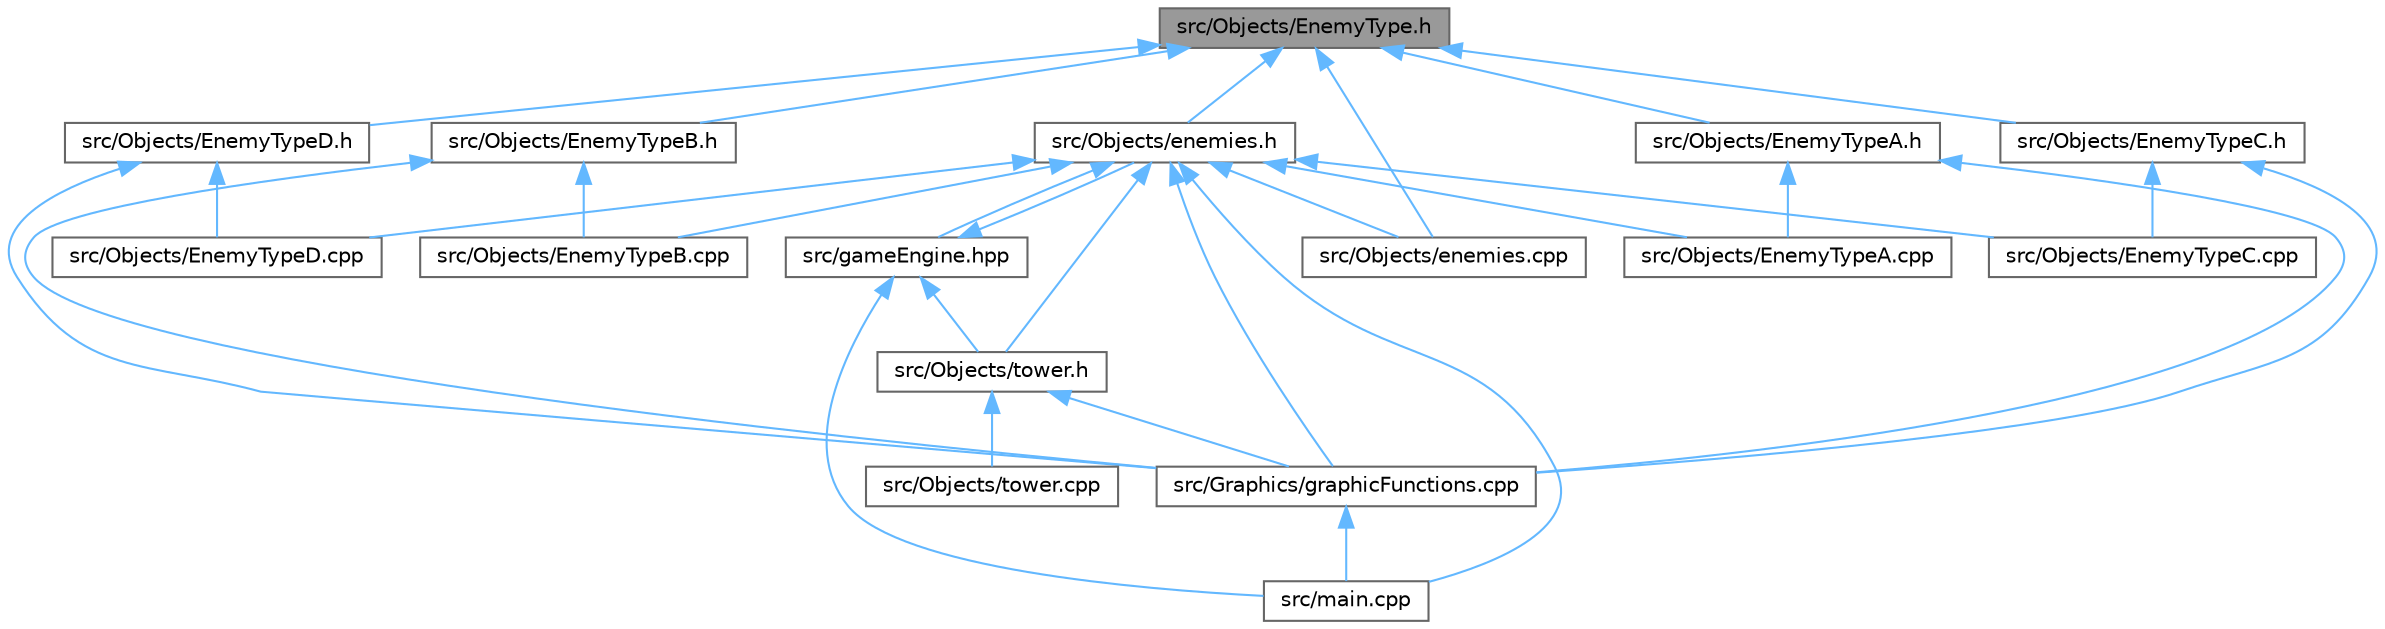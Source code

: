 digraph "src/Objects/EnemyType.h"
{
 // LATEX_PDF_SIZE
  bgcolor="transparent";
  edge [fontname=Helvetica,fontsize=10,labelfontname=Helvetica,labelfontsize=10];
  node [fontname=Helvetica,fontsize=10,shape=box,height=0.2,width=0.4];
  Node1 [id="Node000001",label="src/Objects/EnemyType.h",height=0.2,width=0.4,color="gray40", fillcolor="grey60", style="filled", fontcolor="black",tooltip=" "];
  Node1 -> Node2 [id="edge1_Node000001_Node000002",dir="back",color="steelblue1",style="solid",tooltip=" "];
  Node2 [id="Node000002",label="src/Objects/EnemyTypeA.h",height=0.2,width=0.4,color="grey40", fillcolor="white", style="filled",URL="$_enemy_type_a_8h.html",tooltip=" "];
  Node2 -> Node3 [id="edge2_Node000002_Node000003",dir="back",color="steelblue1",style="solid",tooltip=" "];
  Node3 [id="Node000003",label="src/Graphics/graphicFunctions.cpp",height=0.2,width=0.4,color="grey40", fillcolor="white", style="filled",URL="$graphic_functions_8cpp.html",tooltip=" "];
  Node3 -> Node4 [id="edge3_Node000003_Node000004",dir="back",color="steelblue1",style="solid",tooltip=" "];
  Node4 [id="Node000004",label="src/main.cpp",height=0.2,width=0.4,color="grey40", fillcolor="white", style="filled",URL="$main_8cpp.html",tooltip=" "];
  Node2 -> Node5 [id="edge4_Node000002_Node000005",dir="back",color="steelblue1",style="solid",tooltip=" "];
  Node5 [id="Node000005",label="src/Objects/EnemyTypeA.cpp",height=0.2,width=0.4,color="grey40", fillcolor="white", style="filled",URL="$_enemy_type_a_8cpp.html",tooltip=" "];
  Node1 -> Node6 [id="edge5_Node000001_Node000006",dir="back",color="steelblue1",style="solid",tooltip=" "];
  Node6 [id="Node000006",label="src/Objects/EnemyTypeB.h",height=0.2,width=0.4,color="grey40", fillcolor="white", style="filled",URL="$_enemy_type_b_8h.html",tooltip=" "];
  Node6 -> Node3 [id="edge6_Node000006_Node000003",dir="back",color="steelblue1",style="solid",tooltip=" "];
  Node6 -> Node7 [id="edge7_Node000006_Node000007",dir="back",color="steelblue1",style="solid",tooltip=" "];
  Node7 [id="Node000007",label="src/Objects/EnemyTypeB.cpp",height=0.2,width=0.4,color="grey40", fillcolor="white", style="filled",URL="$_enemy_type_b_8cpp.html",tooltip=" "];
  Node1 -> Node8 [id="edge8_Node000001_Node000008",dir="back",color="steelblue1",style="solid",tooltip=" "];
  Node8 [id="Node000008",label="src/Objects/EnemyTypeC.h",height=0.2,width=0.4,color="grey40", fillcolor="white", style="filled",URL="$_enemy_type_c_8h.html",tooltip=" "];
  Node8 -> Node3 [id="edge9_Node000008_Node000003",dir="back",color="steelblue1",style="solid",tooltip=" "];
  Node8 -> Node9 [id="edge10_Node000008_Node000009",dir="back",color="steelblue1",style="solid",tooltip=" "];
  Node9 [id="Node000009",label="src/Objects/EnemyTypeC.cpp",height=0.2,width=0.4,color="grey40", fillcolor="white", style="filled",URL="$_enemy_type_c_8cpp.html",tooltip=" "];
  Node1 -> Node10 [id="edge11_Node000001_Node000010",dir="back",color="steelblue1",style="solid",tooltip=" "];
  Node10 [id="Node000010",label="src/Objects/EnemyTypeD.h",height=0.2,width=0.4,color="grey40", fillcolor="white", style="filled",URL="$_enemy_type_d_8h.html",tooltip=" "];
  Node10 -> Node3 [id="edge12_Node000010_Node000003",dir="back",color="steelblue1",style="solid",tooltip=" "];
  Node10 -> Node11 [id="edge13_Node000010_Node000011",dir="back",color="steelblue1",style="solid",tooltip=" "];
  Node11 [id="Node000011",label="src/Objects/EnemyTypeD.cpp",height=0.2,width=0.4,color="grey40", fillcolor="white", style="filled",URL="$_enemy_type_d_8cpp.html",tooltip=" "];
  Node1 -> Node12 [id="edge14_Node000001_Node000012",dir="back",color="steelblue1",style="solid",tooltip=" "];
  Node12 [id="Node000012",label="src/Objects/enemies.cpp",height=0.2,width=0.4,color="grey40", fillcolor="white", style="filled",URL="$enemies_8cpp.html",tooltip=" "];
  Node1 -> Node13 [id="edge15_Node000001_Node000013",dir="back",color="steelblue1",style="solid",tooltip=" "];
  Node13 [id="Node000013",label="src/Objects/enemies.h",height=0.2,width=0.4,color="grey40", fillcolor="white", style="filled",URL="$enemies_8h.html",tooltip=" "];
  Node13 -> Node3 [id="edge16_Node000013_Node000003",dir="back",color="steelblue1",style="solid",tooltip=" "];
  Node13 -> Node5 [id="edge17_Node000013_Node000005",dir="back",color="steelblue1",style="solid",tooltip=" "];
  Node13 -> Node7 [id="edge18_Node000013_Node000007",dir="back",color="steelblue1",style="solid",tooltip=" "];
  Node13 -> Node9 [id="edge19_Node000013_Node000009",dir="back",color="steelblue1",style="solid",tooltip=" "];
  Node13 -> Node11 [id="edge20_Node000013_Node000011",dir="back",color="steelblue1",style="solid",tooltip=" "];
  Node13 -> Node12 [id="edge21_Node000013_Node000012",dir="back",color="steelblue1",style="solid",tooltip=" "];
  Node13 -> Node14 [id="edge22_Node000013_Node000014",dir="back",color="steelblue1",style="solid",tooltip=" "];
  Node14 [id="Node000014",label="src/Objects/tower.h",height=0.2,width=0.4,color="grey40", fillcolor="white", style="filled",URL="$tower_8h.html",tooltip=" "];
  Node14 -> Node3 [id="edge23_Node000014_Node000003",dir="back",color="steelblue1",style="solid",tooltip=" "];
  Node14 -> Node15 [id="edge24_Node000014_Node000015",dir="back",color="steelblue1",style="solid",tooltip=" "];
  Node15 [id="Node000015",label="src/Objects/tower.cpp",height=0.2,width=0.4,color="grey40", fillcolor="white", style="filled",URL="$tower_8cpp.html",tooltip=" "];
  Node13 -> Node16 [id="edge25_Node000013_Node000016",dir="back",color="steelblue1",style="solid",tooltip=" "];
  Node16 [id="Node000016",label="src/gameEngine.hpp",height=0.2,width=0.4,color="grey40", fillcolor="white", style="filled",URL="$game_engine_8hpp.html",tooltip=" "];
  Node16 -> Node13 [id="edge26_Node000016_Node000013",dir="back",color="steelblue1",style="solid",tooltip=" "];
  Node16 -> Node14 [id="edge27_Node000016_Node000014",dir="back",color="steelblue1",style="solid",tooltip=" "];
  Node16 -> Node4 [id="edge28_Node000016_Node000004",dir="back",color="steelblue1",style="solid",tooltip=" "];
  Node13 -> Node4 [id="edge29_Node000013_Node000004",dir="back",color="steelblue1",style="solid",tooltip=" "];
}
